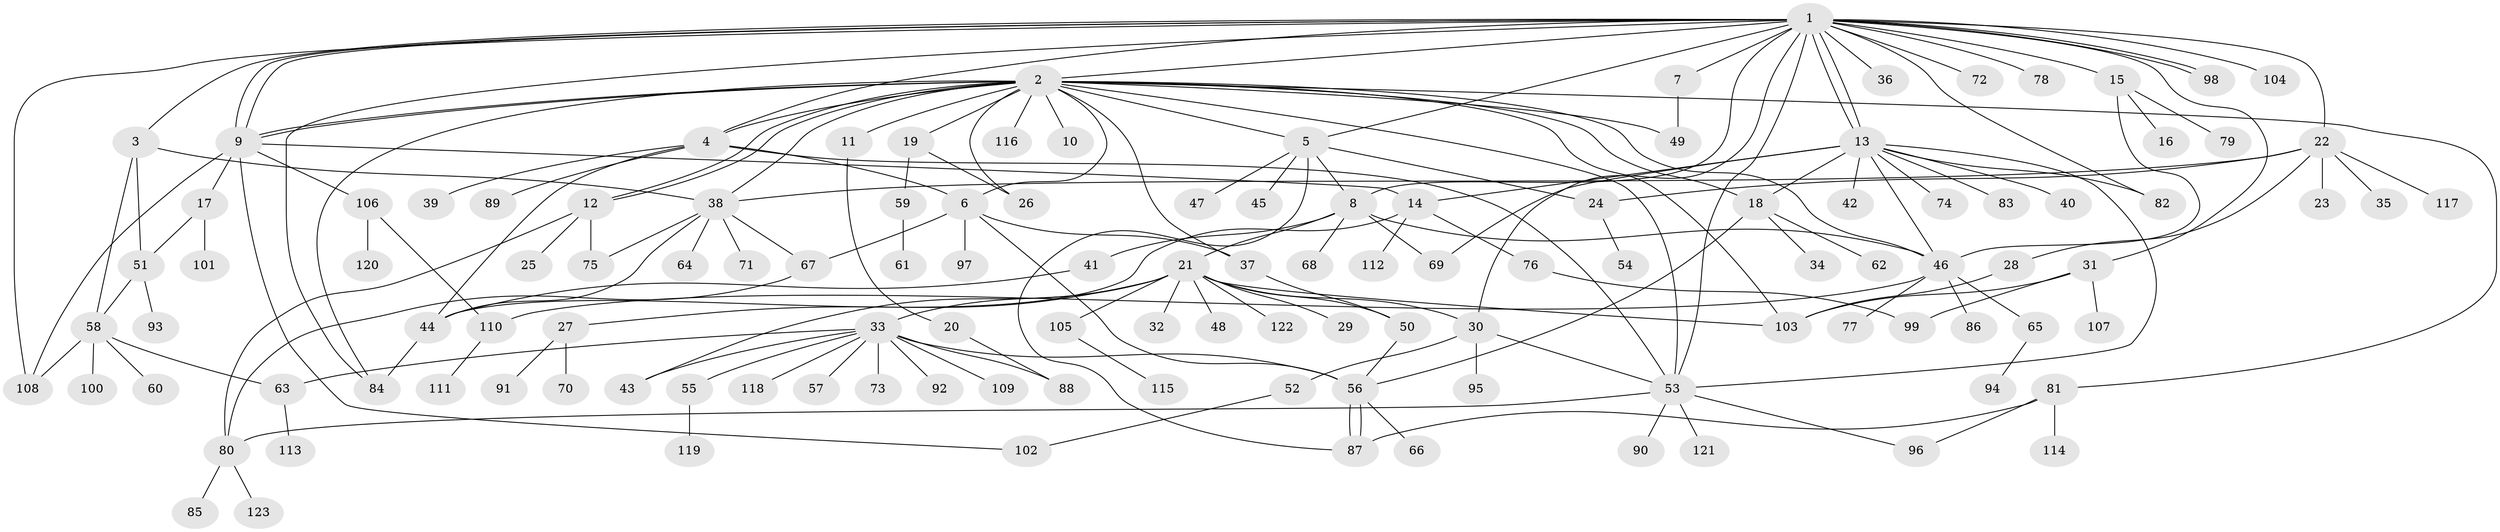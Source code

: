 // Generated by graph-tools (version 1.1) at 2025/11/02/27/25 16:11:15]
// undirected, 123 vertices, 180 edges
graph export_dot {
graph [start="1"]
  node [color=gray90,style=filled];
  1;
  2;
  3;
  4;
  5;
  6;
  7;
  8;
  9;
  10;
  11;
  12;
  13;
  14;
  15;
  16;
  17;
  18;
  19;
  20;
  21;
  22;
  23;
  24;
  25;
  26;
  27;
  28;
  29;
  30;
  31;
  32;
  33;
  34;
  35;
  36;
  37;
  38;
  39;
  40;
  41;
  42;
  43;
  44;
  45;
  46;
  47;
  48;
  49;
  50;
  51;
  52;
  53;
  54;
  55;
  56;
  57;
  58;
  59;
  60;
  61;
  62;
  63;
  64;
  65;
  66;
  67;
  68;
  69;
  70;
  71;
  72;
  73;
  74;
  75;
  76;
  77;
  78;
  79;
  80;
  81;
  82;
  83;
  84;
  85;
  86;
  87;
  88;
  89;
  90;
  91;
  92;
  93;
  94;
  95;
  96;
  97;
  98;
  99;
  100;
  101;
  102;
  103;
  104;
  105;
  106;
  107;
  108;
  109;
  110;
  111;
  112;
  113;
  114;
  115;
  116;
  117;
  118;
  119;
  120;
  121;
  122;
  123;
  1 -- 2;
  1 -- 3;
  1 -- 4;
  1 -- 5;
  1 -- 7;
  1 -- 8;
  1 -- 9;
  1 -- 9;
  1 -- 13;
  1 -- 13;
  1 -- 15;
  1 -- 22;
  1 -- 30;
  1 -- 31;
  1 -- 36;
  1 -- 53;
  1 -- 72;
  1 -- 78;
  1 -- 82;
  1 -- 84;
  1 -- 98;
  1 -- 98;
  1 -- 104;
  1 -- 108;
  2 -- 4;
  2 -- 5;
  2 -- 6;
  2 -- 9;
  2 -- 9;
  2 -- 10;
  2 -- 11;
  2 -- 12;
  2 -- 12;
  2 -- 18;
  2 -- 19;
  2 -- 26;
  2 -- 37;
  2 -- 38;
  2 -- 46;
  2 -- 49;
  2 -- 53;
  2 -- 81;
  2 -- 84;
  2 -- 103;
  2 -- 116;
  3 -- 38;
  3 -- 51;
  3 -- 58;
  4 -- 6;
  4 -- 39;
  4 -- 44;
  4 -- 53;
  4 -- 89;
  5 -- 8;
  5 -- 24;
  5 -- 45;
  5 -- 47;
  5 -- 87;
  6 -- 37;
  6 -- 56;
  6 -- 67;
  6 -- 97;
  7 -- 49;
  8 -- 21;
  8 -- 41;
  8 -- 46;
  8 -- 68;
  8 -- 69;
  9 -- 14;
  9 -- 17;
  9 -- 102;
  9 -- 106;
  9 -- 108;
  11 -- 20;
  12 -- 25;
  12 -- 75;
  12 -- 80;
  13 -- 14;
  13 -- 18;
  13 -- 40;
  13 -- 42;
  13 -- 46;
  13 -- 53;
  13 -- 69;
  13 -- 74;
  13 -- 82;
  13 -- 83;
  14 -- 44;
  14 -- 76;
  14 -- 112;
  15 -- 16;
  15 -- 46;
  15 -- 79;
  17 -- 51;
  17 -- 101;
  18 -- 34;
  18 -- 56;
  18 -- 62;
  19 -- 26;
  19 -- 59;
  20 -- 88;
  21 -- 27;
  21 -- 29;
  21 -- 30;
  21 -- 32;
  21 -- 33;
  21 -- 43;
  21 -- 48;
  21 -- 50;
  21 -- 103;
  21 -- 105;
  21 -- 122;
  22 -- 23;
  22 -- 24;
  22 -- 28;
  22 -- 35;
  22 -- 38;
  22 -- 117;
  24 -- 54;
  27 -- 70;
  27 -- 91;
  28 -- 103;
  30 -- 52;
  30 -- 53;
  30 -- 95;
  31 -- 99;
  31 -- 103;
  31 -- 107;
  33 -- 43;
  33 -- 55;
  33 -- 56;
  33 -- 57;
  33 -- 63;
  33 -- 73;
  33 -- 88;
  33 -- 92;
  33 -- 109;
  33 -- 118;
  37 -- 50;
  38 -- 44;
  38 -- 64;
  38 -- 67;
  38 -- 71;
  38 -- 75;
  41 -- 44;
  44 -- 84;
  46 -- 65;
  46 -- 77;
  46 -- 86;
  46 -- 110;
  50 -- 56;
  51 -- 58;
  51 -- 93;
  52 -- 102;
  53 -- 80;
  53 -- 90;
  53 -- 96;
  53 -- 121;
  55 -- 119;
  56 -- 66;
  56 -- 87;
  56 -- 87;
  58 -- 60;
  58 -- 63;
  58 -- 100;
  58 -- 108;
  59 -- 61;
  63 -- 113;
  65 -- 94;
  67 -- 80;
  76 -- 99;
  80 -- 85;
  80 -- 123;
  81 -- 87;
  81 -- 96;
  81 -- 114;
  105 -- 115;
  106 -- 110;
  106 -- 120;
  110 -- 111;
}
